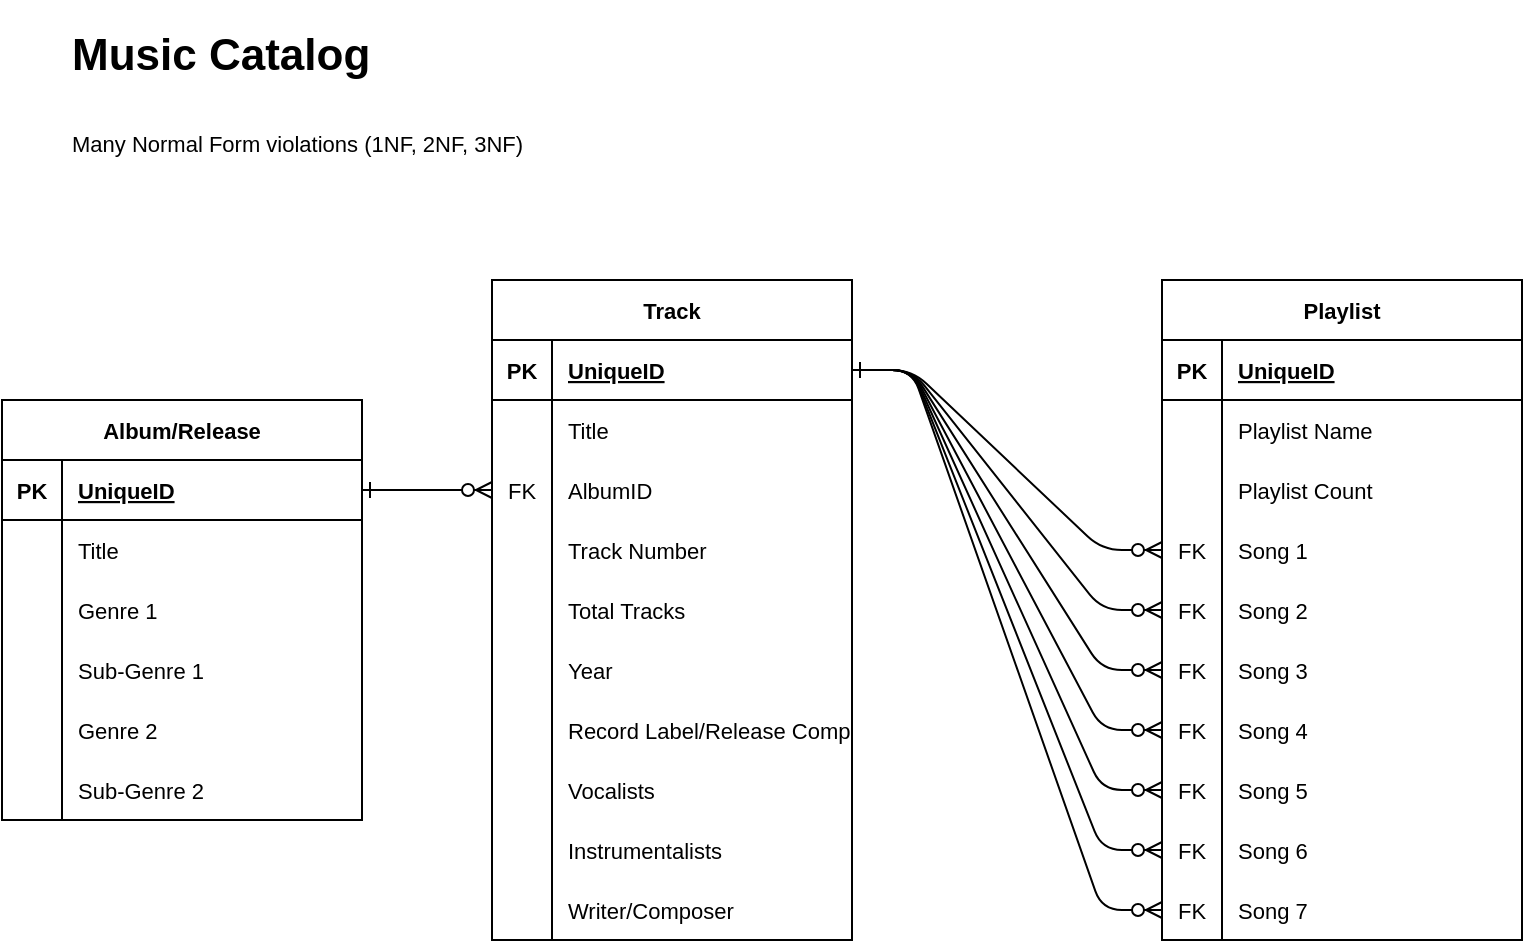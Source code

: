 <mxfile version="22.0.2" type="device">
  <diagram id="R2lEEEUBdFMjLlhIrx00" name="Page-1">
    <mxGraphModel dx="1114" dy="867" grid="1" gridSize="10" guides="1" tooltips="1" connect="1" arrows="1" fold="1" page="1" pageScale="1" pageWidth="850" pageHeight="1100" math="0" shadow="0" extFonts="Permanent Marker^https://fonts.googleapis.com/css?family=Permanent+Marker">
      <root>
        <mxCell id="0" />
        <mxCell id="1" parent="0" />
        <mxCell id="VrQnjNpo6LdSLjlfTPBy-1" value="Playlist" style="shape=table;startSize=30;container=1;collapsible=1;childLayout=tableLayout;fixedRows=1;rowLines=0;fontStyle=1;align=center;resizeLast=1;fontFamily=Helvetica;fontSize=11;fontColor=default;" parent="1" vertex="1">
          <mxGeometry x="600" y="170" width="180" height="330" as="geometry" />
        </mxCell>
        <mxCell id="VrQnjNpo6LdSLjlfTPBy-2" value="" style="shape=tableRow;horizontal=0;startSize=0;swimlaneHead=0;swimlaneBody=0;fillColor=none;collapsible=0;dropTarget=0;points=[[0,0.5],[1,0.5]];portConstraint=eastwest;top=0;left=0;right=0;bottom=1;fontFamily=Helvetica;fontSize=11;fontColor=default;" parent="VrQnjNpo6LdSLjlfTPBy-1" vertex="1">
          <mxGeometry y="30" width="180" height="30" as="geometry" />
        </mxCell>
        <mxCell id="VrQnjNpo6LdSLjlfTPBy-3" value="PK" style="shape=partialRectangle;connectable=0;fillColor=none;top=0;left=0;bottom=0;right=0;fontStyle=1;overflow=hidden;fontFamily=Helvetica;fontSize=11;fontColor=default;" parent="VrQnjNpo6LdSLjlfTPBy-2" vertex="1">
          <mxGeometry width="30" height="30" as="geometry">
            <mxRectangle width="30" height="30" as="alternateBounds" />
          </mxGeometry>
        </mxCell>
        <mxCell id="VrQnjNpo6LdSLjlfTPBy-4" value="UniqueID" style="shape=partialRectangle;connectable=0;fillColor=none;top=0;left=0;bottom=0;right=0;align=left;spacingLeft=6;fontStyle=5;overflow=hidden;fontFamily=Helvetica;fontSize=11;fontColor=default;" parent="VrQnjNpo6LdSLjlfTPBy-2" vertex="1">
          <mxGeometry x="30" width="150" height="30" as="geometry">
            <mxRectangle width="150" height="30" as="alternateBounds" />
          </mxGeometry>
        </mxCell>
        <mxCell id="VrQnjNpo6LdSLjlfTPBy-5" value="" style="shape=tableRow;horizontal=0;startSize=0;swimlaneHead=0;swimlaneBody=0;fillColor=none;collapsible=0;dropTarget=0;points=[[0,0.5],[1,0.5]];portConstraint=eastwest;top=0;left=0;right=0;bottom=0;fontFamily=Helvetica;fontSize=11;fontColor=default;" parent="VrQnjNpo6LdSLjlfTPBy-1" vertex="1">
          <mxGeometry y="60" width="180" height="30" as="geometry" />
        </mxCell>
        <mxCell id="VrQnjNpo6LdSLjlfTPBy-6" value="" style="shape=partialRectangle;connectable=0;fillColor=none;top=0;left=0;bottom=0;right=0;editable=1;overflow=hidden;fontFamily=Helvetica;fontSize=11;fontColor=default;" parent="VrQnjNpo6LdSLjlfTPBy-5" vertex="1">
          <mxGeometry width="30" height="30" as="geometry">
            <mxRectangle width="30" height="30" as="alternateBounds" />
          </mxGeometry>
        </mxCell>
        <mxCell id="VrQnjNpo6LdSLjlfTPBy-7" value="Playlist Name" style="shape=partialRectangle;connectable=0;fillColor=none;top=0;left=0;bottom=0;right=0;align=left;spacingLeft=6;overflow=hidden;fontFamily=Helvetica;fontSize=11;fontColor=default;" parent="VrQnjNpo6LdSLjlfTPBy-5" vertex="1">
          <mxGeometry x="30" width="150" height="30" as="geometry">
            <mxRectangle width="150" height="30" as="alternateBounds" />
          </mxGeometry>
        </mxCell>
        <mxCell id="-PTcGhe5H__DZVCVS8QL-1" value="" style="shape=tableRow;horizontal=0;startSize=0;swimlaneHead=0;swimlaneBody=0;fillColor=none;collapsible=0;dropTarget=0;points=[[0,0.5],[1,0.5]];portConstraint=eastwest;top=0;left=0;right=0;bottom=0;fontFamily=Helvetica;fontSize=11;fontColor=default;" vertex="1" parent="VrQnjNpo6LdSLjlfTPBy-1">
          <mxGeometry y="90" width="180" height="30" as="geometry" />
        </mxCell>
        <mxCell id="-PTcGhe5H__DZVCVS8QL-2" value="" style="shape=partialRectangle;connectable=0;fillColor=none;top=0;left=0;bottom=0;right=0;editable=1;overflow=hidden;fontFamily=Helvetica;fontSize=11;fontColor=default;" vertex="1" parent="-PTcGhe5H__DZVCVS8QL-1">
          <mxGeometry width="30" height="30" as="geometry">
            <mxRectangle width="30" height="30" as="alternateBounds" />
          </mxGeometry>
        </mxCell>
        <mxCell id="-PTcGhe5H__DZVCVS8QL-3" value="Playlist Count" style="shape=partialRectangle;connectable=0;fillColor=none;top=0;left=0;bottom=0;right=0;align=left;spacingLeft=6;overflow=hidden;fontFamily=Helvetica;fontSize=11;fontColor=default;" vertex="1" parent="-PTcGhe5H__DZVCVS8QL-1">
          <mxGeometry x="30" width="150" height="30" as="geometry">
            <mxRectangle width="150" height="30" as="alternateBounds" />
          </mxGeometry>
        </mxCell>
        <mxCell id="HwZ--M2YvxMfZhGHQy1Q-1" value="" style="shape=tableRow;horizontal=0;startSize=0;swimlaneHead=0;swimlaneBody=0;fillColor=none;collapsible=0;dropTarget=0;points=[[0,0.5],[1,0.5]];portConstraint=eastwest;top=0;left=0;right=0;bottom=0;fontFamily=Helvetica;fontSize=11;fontColor=default;" parent="VrQnjNpo6LdSLjlfTPBy-1" vertex="1">
          <mxGeometry y="120" width="180" height="30" as="geometry" />
        </mxCell>
        <mxCell id="HwZ--M2YvxMfZhGHQy1Q-2" value="FK" style="shape=partialRectangle;connectable=0;fillColor=none;top=0;left=0;bottom=0;right=0;editable=1;overflow=hidden;fontFamily=Helvetica;fontSize=11;fontColor=default;" parent="HwZ--M2YvxMfZhGHQy1Q-1" vertex="1">
          <mxGeometry width="30" height="30" as="geometry">
            <mxRectangle width="30" height="30" as="alternateBounds" />
          </mxGeometry>
        </mxCell>
        <mxCell id="HwZ--M2YvxMfZhGHQy1Q-3" value="Song 1" style="shape=partialRectangle;connectable=0;fillColor=none;top=0;left=0;bottom=0;right=0;align=left;spacingLeft=6;overflow=hidden;fontFamily=Helvetica;fontSize=11;fontColor=default;" parent="HwZ--M2YvxMfZhGHQy1Q-1" vertex="1">
          <mxGeometry x="30" width="150" height="30" as="geometry">
            <mxRectangle width="150" height="30" as="alternateBounds" />
          </mxGeometry>
        </mxCell>
        <mxCell id="VrQnjNpo6LdSLjlfTPBy-8" value="" style="shape=tableRow;horizontal=0;startSize=0;swimlaneHead=0;swimlaneBody=0;fillColor=none;collapsible=0;dropTarget=0;points=[[0,0.5],[1,0.5]];portConstraint=eastwest;top=0;left=0;right=0;bottom=0;fontFamily=Helvetica;fontSize=11;fontColor=default;" parent="VrQnjNpo6LdSLjlfTPBy-1" vertex="1">
          <mxGeometry y="150" width="180" height="30" as="geometry" />
        </mxCell>
        <mxCell id="VrQnjNpo6LdSLjlfTPBy-9" value="FK" style="shape=partialRectangle;connectable=0;fillColor=none;top=0;left=0;bottom=0;right=0;editable=1;overflow=hidden;fontFamily=Helvetica;fontSize=11;fontColor=default;" parent="VrQnjNpo6LdSLjlfTPBy-8" vertex="1">
          <mxGeometry width="30" height="30" as="geometry">
            <mxRectangle width="30" height="30" as="alternateBounds" />
          </mxGeometry>
        </mxCell>
        <mxCell id="VrQnjNpo6LdSLjlfTPBy-10" value="Song 2" style="shape=partialRectangle;connectable=0;fillColor=none;top=0;left=0;bottom=0;right=0;align=left;spacingLeft=6;overflow=hidden;fontFamily=Helvetica;fontSize=11;fontColor=default;" parent="VrQnjNpo6LdSLjlfTPBy-8" vertex="1">
          <mxGeometry x="30" width="150" height="30" as="geometry">
            <mxRectangle width="150" height="30" as="alternateBounds" />
          </mxGeometry>
        </mxCell>
        <mxCell id="VrQnjNpo6LdSLjlfTPBy-11" value="" style="shape=tableRow;horizontal=0;startSize=0;swimlaneHead=0;swimlaneBody=0;fillColor=none;collapsible=0;dropTarget=0;points=[[0,0.5],[1,0.5]];portConstraint=eastwest;top=0;left=0;right=0;bottom=0;fontFamily=Helvetica;fontSize=11;fontColor=default;" parent="VrQnjNpo6LdSLjlfTPBy-1" vertex="1">
          <mxGeometry y="180" width="180" height="30" as="geometry" />
        </mxCell>
        <mxCell id="VrQnjNpo6LdSLjlfTPBy-12" value="FK" style="shape=partialRectangle;connectable=0;fillColor=none;top=0;left=0;bottom=0;right=0;editable=1;overflow=hidden;fontFamily=Helvetica;fontSize=11;fontColor=default;" parent="VrQnjNpo6LdSLjlfTPBy-11" vertex="1">
          <mxGeometry width="30" height="30" as="geometry">
            <mxRectangle width="30" height="30" as="alternateBounds" />
          </mxGeometry>
        </mxCell>
        <mxCell id="VrQnjNpo6LdSLjlfTPBy-13" value="Song 3" style="shape=partialRectangle;connectable=0;fillColor=none;top=0;left=0;bottom=0;right=0;align=left;spacingLeft=6;overflow=hidden;fontFamily=Helvetica;fontSize=11;fontColor=default;" parent="VrQnjNpo6LdSLjlfTPBy-11" vertex="1">
          <mxGeometry x="30" width="150" height="30" as="geometry">
            <mxRectangle width="150" height="30" as="alternateBounds" />
          </mxGeometry>
        </mxCell>
        <mxCell id="VrQnjNpo6LdSLjlfTPBy-14" value="" style="shape=tableRow;horizontal=0;startSize=0;swimlaneHead=0;swimlaneBody=0;fillColor=none;collapsible=0;dropTarget=0;points=[[0,0.5],[1,0.5]];portConstraint=eastwest;top=0;left=0;right=0;bottom=0;fontFamily=Helvetica;fontSize=11;fontColor=default;" parent="VrQnjNpo6LdSLjlfTPBy-1" vertex="1">
          <mxGeometry y="210" width="180" height="30" as="geometry" />
        </mxCell>
        <mxCell id="VrQnjNpo6LdSLjlfTPBy-15" value="FK" style="shape=partialRectangle;connectable=0;fillColor=none;top=0;left=0;bottom=0;right=0;editable=1;overflow=hidden;fontFamily=Helvetica;fontSize=11;fontColor=default;" parent="VrQnjNpo6LdSLjlfTPBy-14" vertex="1">
          <mxGeometry width="30" height="30" as="geometry">
            <mxRectangle width="30" height="30" as="alternateBounds" />
          </mxGeometry>
        </mxCell>
        <mxCell id="VrQnjNpo6LdSLjlfTPBy-16" value="Song 4" style="shape=partialRectangle;connectable=0;fillColor=none;top=0;left=0;bottom=0;right=0;align=left;spacingLeft=6;overflow=hidden;fontFamily=Helvetica;fontSize=11;fontColor=default;" parent="VrQnjNpo6LdSLjlfTPBy-14" vertex="1">
          <mxGeometry x="30" width="150" height="30" as="geometry">
            <mxRectangle width="150" height="30" as="alternateBounds" />
          </mxGeometry>
        </mxCell>
        <mxCell id="VrQnjNpo6LdSLjlfTPBy-17" value="" style="shape=tableRow;horizontal=0;startSize=0;swimlaneHead=0;swimlaneBody=0;fillColor=none;collapsible=0;dropTarget=0;points=[[0,0.5],[1,0.5]];portConstraint=eastwest;top=0;left=0;right=0;bottom=0;fontFamily=Helvetica;fontSize=11;fontColor=default;" parent="VrQnjNpo6LdSLjlfTPBy-1" vertex="1">
          <mxGeometry y="240" width="180" height="30" as="geometry" />
        </mxCell>
        <mxCell id="VrQnjNpo6LdSLjlfTPBy-18" value="FK" style="shape=partialRectangle;connectable=0;fillColor=none;top=0;left=0;bottom=0;right=0;editable=1;overflow=hidden;fontFamily=Helvetica;fontSize=11;fontColor=default;" parent="VrQnjNpo6LdSLjlfTPBy-17" vertex="1">
          <mxGeometry width="30" height="30" as="geometry">
            <mxRectangle width="30" height="30" as="alternateBounds" />
          </mxGeometry>
        </mxCell>
        <mxCell id="VrQnjNpo6LdSLjlfTPBy-19" value="Song 5" style="shape=partialRectangle;connectable=0;fillColor=none;top=0;left=0;bottom=0;right=0;align=left;spacingLeft=6;overflow=hidden;fontFamily=Helvetica;fontSize=11;fontColor=default;" parent="VrQnjNpo6LdSLjlfTPBy-17" vertex="1">
          <mxGeometry x="30" width="150" height="30" as="geometry">
            <mxRectangle width="150" height="30" as="alternateBounds" />
          </mxGeometry>
        </mxCell>
        <mxCell id="VrQnjNpo6LdSLjlfTPBy-20" value="" style="shape=tableRow;horizontal=0;startSize=0;swimlaneHead=0;swimlaneBody=0;fillColor=none;collapsible=0;dropTarget=0;points=[[0,0.5],[1,0.5]];portConstraint=eastwest;top=0;left=0;right=0;bottom=0;fontFamily=Helvetica;fontSize=11;fontColor=default;" parent="VrQnjNpo6LdSLjlfTPBy-1" vertex="1">
          <mxGeometry y="270" width="180" height="30" as="geometry" />
        </mxCell>
        <mxCell id="VrQnjNpo6LdSLjlfTPBy-21" value="FK" style="shape=partialRectangle;connectable=0;fillColor=none;top=0;left=0;bottom=0;right=0;editable=1;overflow=hidden;fontFamily=Helvetica;fontSize=11;fontColor=default;" parent="VrQnjNpo6LdSLjlfTPBy-20" vertex="1">
          <mxGeometry width="30" height="30" as="geometry">
            <mxRectangle width="30" height="30" as="alternateBounds" />
          </mxGeometry>
        </mxCell>
        <mxCell id="VrQnjNpo6LdSLjlfTPBy-22" value="Song 6" style="shape=partialRectangle;connectable=0;fillColor=none;top=0;left=0;bottom=0;right=0;align=left;spacingLeft=6;overflow=hidden;fontFamily=Helvetica;fontSize=11;fontColor=default;" parent="VrQnjNpo6LdSLjlfTPBy-20" vertex="1">
          <mxGeometry x="30" width="150" height="30" as="geometry">
            <mxRectangle width="150" height="30" as="alternateBounds" />
          </mxGeometry>
        </mxCell>
        <mxCell id="VrQnjNpo6LdSLjlfTPBy-23" value="" style="shape=tableRow;horizontal=0;startSize=0;swimlaneHead=0;swimlaneBody=0;fillColor=none;collapsible=0;dropTarget=0;points=[[0,0.5],[1,0.5]];portConstraint=eastwest;top=0;left=0;right=0;bottom=0;fontFamily=Helvetica;fontSize=11;fontColor=default;" parent="VrQnjNpo6LdSLjlfTPBy-1" vertex="1">
          <mxGeometry y="300" width="180" height="30" as="geometry" />
        </mxCell>
        <mxCell id="VrQnjNpo6LdSLjlfTPBy-24" value="FK" style="shape=partialRectangle;connectable=0;fillColor=none;top=0;left=0;bottom=0;right=0;editable=1;overflow=hidden;fontFamily=Helvetica;fontSize=11;fontColor=default;" parent="VrQnjNpo6LdSLjlfTPBy-23" vertex="1">
          <mxGeometry width="30" height="30" as="geometry">
            <mxRectangle width="30" height="30" as="alternateBounds" />
          </mxGeometry>
        </mxCell>
        <mxCell id="VrQnjNpo6LdSLjlfTPBy-25" value="Song 7" style="shape=partialRectangle;connectable=0;fillColor=none;top=0;left=0;bottom=0;right=0;align=left;spacingLeft=6;overflow=hidden;fontFamily=Helvetica;fontSize=11;fontColor=default;" parent="VrQnjNpo6LdSLjlfTPBy-23" vertex="1">
          <mxGeometry x="30" width="150" height="30" as="geometry">
            <mxRectangle width="150" height="30" as="alternateBounds" />
          </mxGeometry>
        </mxCell>
        <mxCell id="VrQnjNpo6LdSLjlfTPBy-26" value="Track" style="shape=table;startSize=30;container=1;collapsible=1;childLayout=tableLayout;fixedRows=1;rowLines=0;fontStyle=1;align=center;resizeLast=1;fontFamily=Helvetica;fontSize=11;fontColor=default;" parent="1" vertex="1">
          <mxGeometry x="265" y="170" width="180" height="330" as="geometry" />
        </mxCell>
        <mxCell id="VrQnjNpo6LdSLjlfTPBy-27" value="" style="shape=tableRow;horizontal=0;startSize=0;swimlaneHead=0;swimlaneBody=0;fillColor=none;collapsible=0;dropTarget=0;points=[[0,0.5],[1,0.5]];portConstraint=eastwest;top=0;left=0;right=0;bottom=1;fontFamily=Helvetica;fontSize=11;fontColor=default;" parent="VrQnjNpo6LdSLjlfTPBy-26" vertex="1">
          <mxGeometry y="30" width="180" height="30" as="geometry" />
        </mxCell>
        <mxCell id="VrQnjNpo6LdSLjlfTPBy-28" value="PK" style="shape=partialRectangle;connectable=0;fillColor=none;top=0;left=0;bottom=0;right=0;fontStyle=1;overflow=hidden;fontFamily=Helvetica;fontSize=11;fontColor=default;" parent="VrQnjNpo6LdSLjlfTPBy-27" vertex="1">
          <mxGeometry width="30" height="30" as="geometry">
            <mxRectangle width="30" height="30" as="alternateBounds" />
          </mxGeometry>
        </mxCell>
        <mxCell id="VrQnjNpo6LdSLjlfTPBy-29" value="UniqueID" style="shape=partialRectangle;connectable=0;fillColor=none;top=0;left=0;bottom=0;right=0;align=left;spacingLeft=6;fontStyle=5;overflow=hidden;fontFamily=Helvetica;fontSize=11;fontColor=default;" parent="VrQnjNpo6LdSLjlfTPBy-27" vertex="1">
          <mxGeometry x="30" width="150" height="30" as="geometry">
            <mxRectangle width="150" height="30" as="alternateBounds" />
          </mxGeometry>
        </mxCell>
        <mxCell id="VrQnjNpo6LdSLjlfTPBy-30" value="" style="shape=tableRow;horizontal=0;startSize=0;swimlaneHead=0;swimlaneBody=0;fillColor=none;collapsible=0;dropTarget=0;points=[[0,0.5],[1,0.5]];portConstraint=eastwest;top=0;left=0;right=0;bottom=0;fontFamily=Helvetica;fontSize=11;fontColor=default;" parent="VrQnjNpo6LdSLjlfTPBy-26" vertex="1">
          <mxGeometry y="60" width="180" height="30" as="geometry" />
        </mxCell>
        <mxCell id="VrQnjNpo6LdSLjlfTPBy-31" value="" style="shape=partialRectangle;connectable=0;fillColor=none;top=0;left=0;bottom=0;right=0;editable=1;overflow=hidden;fontFamily=Helvetica;fontSize=11;fontColor=default;" parent="VrQnjNpo6LdSLjlfTPBy-30" vertex="1">
          <mxGeometry width="30" height="30" as="geometry">
            <mxRectangle width="30" height="30" as="alternateBounds" />
          </mxGeometry>
        </mxCell>
        <mxCell id="VrQnjNpo6LdSLjlfTPBy-32" value="Title" style="shape=partialRectangle;connectable=0;fillColor=none;top=0;left=0;bottom=0;right=0;align=left;spacingLeft=6;overflow=hidden;fontFamily=Helvetica;fontSize=11;fontColor=default;" parent="VrQnjNpo6LdSLjlfTPBy-30" vertex="1">
          <mxGeometry x="30" width="150" height="30" as="geometry">
            <mxRectangle width="150" height="30" as="alternateBounds" />
          </mxGeometry>
        </mxCell>
        <mxCell id="VrQnjNpo6LdSLjlfTPBy-33" value="" style="shape=tableRow;horizontal=0;startSize=0;swimlaneHead=0;swimlaneBody=0;fillColor=none;collapsible=0;dropTarget=0;points=[[0,0.5],[1,0.5]];portConstraint=eastwest;top=0;left=0;right=0;bottom=0;fontFamily=Helvetica;fontSize=11;fontColor=default;" parent="VrQnjNpo6LdSLjlfTPBy-26" vertex="1">
          <mxGeometry y="90" width="180" height="30" as="geometry" />
        </mxCell>
        <mxCell id="VrQnjNpo6LdSLjlfTPBy-34" value="FK" style="shape=partialRectangle;connectable=0;fillColor=none;top=0;left=0;bottom=0;right=0;editable=1;overflow=hidden;fontFamily=Helvetica;fontSize=11;fontColor=default;" parent="VrQnjNpo6LdSLjlfTPBy-33" vertex="1">
          <mxGeometry width="30" height="30" as="geometry">
            <mxRectangle width="30" height="30" as="alternateBounds" />
          </mxGeometry>
        </mxCell>
        <mxCell id="VrQnjNpo6LdSLjlfTPBy-35" value="AlbumID" style="shape=partialRectangle;connectable=0;fillColor=none;top=0;left=0;bottom=0;right=0;align=left;spacingLeft=6;overflow=hidden;fontFamily=Helvetica;fontSize=11;fontColor=default;" parent="VrQnjNpo6LdSLjlfTPBy-33" vertex="1">
          <mxGeometry x="30" width="150" height="30" as="geometry">
            <mxRectangle width="150" height="30" as="alternateBounds" />
          </mxGeometry>
        </mxCell>
        <mxCell id="VrQnjNpo6LdSLjlfTPBy-67" value="" style="shape=tableRow;horizontal=0;startSize=0;swimlaneHead=0;swimlaneBody=0;fillColor=none;collapsible=0;dropTarget=0;points=[[0,0.5],[1,0.5]];portConstraint=eastwest;top=0;left=0;right=0;bottom=0;fontFamily=Helvetica;fontSize=11;fontColor=default;" parent="VrQnjNpo6LdSLjlfTPBy-26" vertex="1">
          <mxGeometry y="120" width="180" height="30" as="geometry" />
        </mxCell>
        <mxCell id="VrQnjNpo6LdSLjlfTPBy-68" value="" style="shape=partialRectangle;connectable=0;fillColor=none;top=0;left=0;bottom=0;right=0;editable=1;overflow=hidden;fontFamily=Helvetica;fontSize=11;fontColor=default;" parent="VrQnjNpo6LdSLjlfTPBy-67" vertex="1">
          <mxGeometry width="30" height="30" as="geometry">
            <mxRectangle width="30" height="30" as="alternateBounds" />
          </mxGeometry>
        </mxCell>
        <mxCell id="VrQnjNpo6LdSLjlfTPBy-69" value="Track Number" style="shape=partialRectangle;connectable=0;fillColor=none;top=0;left=0;bottom=0;right=0;align=left;spacingLeft=6;overflow=hidden;fontFamily=Helvetica;fontSize=11;fontColor=default;" parent="VrQnjNpo6LdSLjlfTPBy-67" vertex="1">
          <mxGeometry x="30" width="150" height="30" as="geometry">
            <mxRectangle width="150" height="30" as="alternateBounds" />
          </mxGeometry>
        </mxCell>
        <mxCell id="VrQnjNpo6LdSLjlfTPBy-70" value="" style="shape=tableRow;horizontal=0;startSize=0;swimlaneHead=0;swimlaneBody=0;fillColor=none;collapsible=0;dropTarget=0;points=[[0,0.5],[1,0.5]];portConstraint=eastwest;top=0;left=0;right=0;bottom=0;fontFamily=Helvetica;fontSize=11;fontColor=default;" parent="VrQnjNpo6LdSLjlfTPBy-26" vertex="1">
          <mxGeometry y="150" width="180" height="30" as="geometry" />
        </mxCell>
        <mxCell id="VrQnjNpo6LdSLjlfTPBy-71" value="" style="shape=partialRectangle;connectable=0;fillColor=none;top=0;left=0;bottom=0;right=0;editable=1;overflow=hidden;fontFamily=Helvetica;fontSize=11;fontColor=default;" parent="VrQnjNpo6LdSLjlfTPBy-70" vertex="1">
          <mxGeometry width="30" height="30" as="geometry">
            <mxRectangle width="30" height="30" as="alternateBounds" />
          </mxGeometry>
        </mxCell>
        <mxCell id="VrQnjNpo6LdSLjlfTPBy-72" value="Total Tracks" style="shape=partialRectangle;connectable=0;fillColor=none;top=0;left=0;bottom=0;right=0;align=left;spacingLeft=6;overflow=hidden;fontFamily=Helvetica;fontSize=11;fontColor=default;" parent="VrQnjNpo6LdSLjlfTPBy-70" vertex="1">
          <mxGeometry x="30" width="150" height="30" as="geometry">
            <mxRectangle width="150" height="30" as="alternateBounds" />
          </mxGeometry>
        </mxCell>
        <mxCell id="VrQnjNpo6LdSLjlfTPBy-36" value="" style="shape=tableRow;horizontal=0;startSize=0;swimlaneHead=0;swimlaneBody=0;fillColor=none;collapsible=0;dropTarget=0;points=[[0,0.5],[1,0.5]];portConstraint=eastwest;top=0;left=0;right=0;bottom=0;fontFamily=Helvetica;fontSize=11;fontColor=default;" parent="VrQnjNpo6LdSLjlfTPBy-26" vertex="1">
          <mxGeometry y="180" width="180" height="30" as="geometry" />
        </mxCell>
        <mxCell id="VrQnjNpo6LdSLjlfTPBy-37" value="" style="shape=partialRectangle;connectable=0;fillColor=none;top=0;left=0;bottom=0;right=0;editable=1;overflow=hidden;fontFamily=Helvetica;fontSize=11;fontColor=default;" parent="VrQnjNpo6LdSLjlfTPBy-36" vertex="1">
          <mxGeometry width="30" height="30" as="geometry">
            <mxRectangle width="30" height="30" as="alternateBounds" />
          </mxGeometry>
        </mxCell>
        <mxCell id="VrQnjNpo6LdSLjlfTPBy-38" value="Year" style="shape=partialRectangle;connectable=0;fillColor=none;top=0;left=0;bottom=0;right=0;align=left;spacingLeft=6;overflow=hidden;fontFamily=Helvetica;fontSize=11;fontColor=default;" parent="VrQnjNpo6LdSLjlfTPBy-36" vertex="1">
          <mxGeometry x="30" width="150" height="30" as="geometry">
            <mxRectangle width="150" height="30" as="alternateBounds" />
          </mxGeometry>
        </mxCell>
        <mxCell id="VrQnjNpo6LdSLjlfTPBy-60" value="" style="shape=tableRow;horizontal=0;startSize=0;swimlaneHead=0;swimlaneBody=0;fillColor=none;collapsible=0;dropTarget=0;points=[[0,0.5],[1,0.5]];portConstraint=eastwest;top=0;left=0;right=0;bottom=0;fontFamily=Helvetica;fontSize=11;fontColor=default;" parent="VrQnjNpo6LdSLjlfTPBy-26" vertex="1">
          <mxGeometry y="210" width="180" height="30" as="geometry" />
        </mxCell>
        <mxCell id="VrQnjNpo6LdSLjlfTPBy-61" value="" style="shape=partialRectangle;connectable=0;fillColor=none;top=0;left=0;bottom=0;right=0;editable=1;overflow=hidden;fontFamily=Helvetica;fontSize=11;fontColor=default;" parent="VrQnjNpo6LdSLjlfTPBy-60" vertex="1">
          <mxGeometry width="30" height="30" as="geometry">
            <mxRectangle width="30" height="30" as="alternateBounds" />
          </mxGeometry>
        </mxCell>
        <mxCell id="VrQnjNpo6LdSLjlfTPBy-62" value="Record Label/Release Company" style="shape=partialRectangle;connectable=0;fillColor=none;top=0;left=0;bottom=0;right=0;align=left;spacingLeft=6;overflow=hidden;fontFamily=Helvetica;fontSize=11;fontColor=default;" parent="VrQnjNpo6LdSLjlfTPBy-60" vertex="1">
          <mxGeometry x="30" width="150" height="30" as="geometry">
            <mxRectangle width="150" height="30" as="alternateBounds" />
          </mxGeometry>
        </mxCell>
        <mxCell id="VrQnjNpo6LdSLjlfTPBy-63" value="" style="shape=tableRow;horizontal=0;startSize=0;swimlaneHead=0;swimlaneBody=0;fillColor=none;collapsible=0;dropTarget=0;points=[[0,0.5],[1,0.5]];portConstraint=eastwest;top=0;left=0;right=0;bottom=0;fontFamily=Helvetica;fontSize=11;fontColor=default;" parent="VrQnjNpo6LdSLjlfTPBy-26" vertex="1">
          <mxGeometry y="240" width="180" height="30" as="geometry" />
        </mxCell>
        <mxCell id="VrQnjNpo6LdSLjlfTPBy-64" value="" style="shape=partialRectangle;connectable=0;fillColor=none;top=0;left=0;bottom=0;right=0;editable=1;overflow=hidden;fontFamily=Helvetica;fontSize=11;fontColor=default;" parent="VrQnjNpo6LdSLjlfTPBy-63" vertex="1">
          <mxGeometry width="30" height="30" as="geometry">
            <mxRectangle width="30" height="30" as="alternateBounds" />
          </mxGeometry>
        </mxCell>
        <mxCell id="VrQnjNpo6LdSLjlfTPBy-65" value="Vocalists" style="shape=partialRectangle;connectable=0;fillColor=none;top=0;left=0;bottom=0;right=0;align=left;spacingLeft=6;overflow=hidden;fontFamily=Helvetica;fontSize=11;fontColor=default;" parent="VrQnjNpo6LdSLjlfTPBy-63" vertex="1">
          <mxGeometry x="30" width="150" height="30" as="geometry">
            <mxRectangle width="150" height="30" as="alternateBounds" />
          </mxGeometry>
        </mxCell>
        <mxCell id="VrQnjNpo6LdSLjlfTPBy-73" value="" style="shape=tableRow;horizontal=0;startSize=0;swimlaneHead=0;swimlaneBody=0;fillColor=none;collapsible=0;dropTarget=0;points=[[0,0.5],[1,0.5]];portConstraint=eastwest;top=0;left=0;right=0;bottom=0;fontFamily=Helvetica;fontSize=11;fontColor=default;" parent="VrQnjNpo6LdSLjlfTPBy-26" vertex="1">
          <mxGeometry y="270" width="180" height="30" as="geometry" />
        </mxCell>
        <mxCell id="VrQnjNpo6LdSLjlfTPBy-74" value="" style="shape=partialRectangle;connectable=0;fillColor=none;top=0;left=0;bottom=0;right=0;editable=1;overflow=hidden;fontFamily=Helvetica;fontSize=11;fontColor=default;" parent="VrQnjNpo6LdSLjlfTPBy-73" vertex="1">
          <mxGeometry width="30" height="30" as="geometry">
            <mxRectangle width="30" height="30" as="alternateBounds" />
          </mxGeometry>
        </mxCell>
        <mxCell id="VrQnjNpo6LdSLjlfTPBy-75" value="Instrumentalists" style="shape=partialRectangle;connectable=0;fillColor=none;top=0;left=0;bottom=0;right=0;align=left;spacingLeft=6;overflow=hidden;fontFamily=Helvetica;fontSize=11;fontColor=default;" parent="VrQnjNpo6LdSLjlfTPBy-73" vertex="1">
          <mxGeometry x="30" width="150" height="30" as="geometry">
            <mxRectangle width="150" height="30" as="alternateBounds" />
          </mxGeometry>
        </mxCell>
        <mxCell id="VrQnjNpo6LdSLjlfTPBy-76" value="" style="shape=tableRow;horizontal=0;startSize=0;swimlaneHead=0;swimlaneBody=0;fillColor=none;collapsible=0;dropTarget=0;points=[[0,0.5],[1,0.5]];portConstraint=eastwest;top=0;left=0;right=0;bottom=0;fontFamily=Helvetica;fontSize=11;fontColor=default;" parent="VrQnjNpo6LdSLjlfTPBy-26" vertex="1">
          <mxGeometry y="300" width="180" height="30" as="geometry" />
        </mxCell>
        <mxCell id="VrQnjNpo6LdSLjlfTPBy-77" value="" style="shape=partialRectangle;connectable=0;fillColor=none;top=0;left=0;bottom=0;right=0;editable=1;overflow=hidden;fontFamily=Helvetica;fontSize=11;fontColor=default;" parent="VrQnjNpo6LdSLjlfTPBy-76" vertex="1">
          <mxGeometry width="30" height="30" as="geometry">
            <mxRectangle width="30" height="30" as="alternateBounds" />
          </mxGeometry>
        </mxCell>
        <mxCell id="VrQnjNpo6LdSLjlfTPBy-78" value="Writer/Composer" style="shape=partialRectangle;connectable=0;fillColor=none;top=0;left=0;bottom=0;right=0;align=left;spacingLeft=6;overflow=hidden;fontFamily=Helvetica;fontSize=11;fontColor=default;" parent="VrQnjNpo6LdSLjlfTPBy-76" vertex="1">
          <mxGeometry x="30" width="150" height="30" as="geometry">
            <mxRectangle width="150" height="30" as="alternateBounds" />
          </mxGeometry>
        </mxCell>
        <mxCell id="VrQnjNpo6LdSLjlfTPBy-40" style="edgeStyle=entityRelationEdgeStyle;shape=connector;rounded=1;orthogonalLoop=1;jettySize=auto;html=1;labelBackgroundColor=default;strokeColor=default;fontFamily=Helvetica;fontSize=11;fontColor=default;startArrow=ERone;startFill=0;endArrow=ERzeroToMany;endFill=1;" parent="1" source="VrQnjNpo6LdSLjlfTPBy-27" target="HwZ--M2YvxMfZhGHQy1Q-1" edge="1">
          <mxGeometry relative="1" as="geometry" />
        </mxCell>
        <mxCell id="VrQnjNpo6LdSLjlfTPBy-41" style="edgeStyle=entityRelationEdgeStyle;shape=connector;rounded=1;orthogonalLoop=1;jettySize=auto;html=1;labelBackgroundColor=default;strokeColor=default;fontFamily=Helvetica;fontSize=11;fontColor=default;startArrow=ERone;startFill=0;endArrow=ERzeroToMany;endFill=1;" parent="1" source="VrQnjNpo6LdSLjlfTPBy-27" target="VrQnjNpo6LdSLjlfTPBy-8" edge="1">
          <mxGeometry relative="1" as="geometry">
            <mxPoint x="420" y="255" as="sourcePoint" />
            <mxPoint x="250" y="205" as="targetPoint" />
          </mxGeometry>
        </mxCell>
        <mxCell id="VrQnjNpo6LdSLjlfTPBy-42" style="edgeStyle=entityRelationEdgeStyle;shape=connector;rounded=1;orthogonalLoop=1;jettySize=auto;html=1;labelBackgroundColor=default;strokeColor=default;fontFamily=Helvetica;fontSize=11;fontColor=default;startArrow=ERone;startFill=0;endArrow=ERzeroToMany;endFill=1;" parent="1" source="VrQnjNpo6LdSLjlfTPBy-27" target="VrQnjNpo6LdSLjlfTPBy-11" edge="1">
          <mxGeometry relative="1" as="geometry">
            <mxPoint x="430" y="265" as="sourcePoint" />
            <mxPoint x="260" y="215" as="targetPoint" />
          </mxGeometry>
        </mxCell>
        <mxCell id="VrQnjNpo6LdSLjlfTPBy-43" style="edgeStyle=entityRelationEdgeStyle;shape=connector;rounded=1;orthogonalLoop=1;jettySize=auto;html=1;labelBackgroundColor=default;strokeColor=default;fontFamily=Helvetica;fontSize=11;fontColor=default;startArrow=ERone;startFill=0;endArrow=ERzeroToMany;endFill=1;" parent="1" source="VrQnjNpo6LdSLjlfTPBy-27" target="VrQnjNpo6LdSLjlfTPBy-14" edge="1">
          <mxGeometry relative="1" as="geometry">
            <mxPoint x="440" y="275" as="sourcePoint" />
            <mxPoint x="270" y="225" as="targetPoint" />
          </mxGeometry>
        </mxCell>
        <mxCell id="VrQnjNpo6LdSLjlfTPBy-44" style="edgeStyle=entityRelationEdgeStyle;shape=connector;rounded=1;orthogonalLoop=1;jettySize=auto;html=1;labelBackgroundColor=default;strokeColor=default;fontFamily=Helvetica;fontSize=11;fontColor=default;startArrow=ERone;startFill=0;endArrow=ERzeroToMany;endFill=1;" parent="1" source="VrQnjNpo6LdSLjlfTPBy-27" target="VrQnjNpo6LdSLjlfTPBy-17" edge="1">
          <mxGeometry relative="1" as="geometry">
            <mxPoint x="450" y="285" as="sourcePoint" />
            <mxPoint x="280" y="235" as="targetPoint" />
          </mxGeometry>
        </mxCell>
        <mxCell id="VrQnjNpo6LdSLjlfTPBy-45" style="edgeStyle=entityRelationEdgeStyle;shape=connector;rounded=1;orthogonalLoop=1;jettySize=auto;html=1;labelBackgroundColor=default;strokeColor=default;fontFamily=Helvetica;fontSize=11;fontColor=default;startArrow=ERone;startFill=0;endArrow=ERzeroToMany;endFill=1;" parent="1" source="VrQnjNpo6LdSLjlfTPBy-27" target="VrQnjNpo6LdSLjlfTPBy-20" edge="1">
          <mxGeometry relative="1" as="geometry">
            <mxPoint x="460" y="295" as="sourcePoint" />
            <mxPoint x="290" y="245" as="targetPoint" />
          </mxGeometry>
        </mxCell>
        <mxCell id="VrQnjNpo6LdSLjlfTPBy-46" style="edgeStyle=entityRelationEdgeStyle;shape=connector;rounded=1;orthogonalLoop=1;jettySize=auto;html=1;labelBackgroundColor=default;strokeColor=default;fontFamily=Helvetica;fontSize=11;fontColor=default;startArrow=ERone;startFill=0;endArrow=ERzeroToMany;endFill=1;" parent="1" source="VrQnjNpo6LdSLjlfTPBy-27" target="VrQnjNpo6LdSLjlfTPBy-23" edge="1">
          <mxGeometry relative="1" as="geometry">
            <mxPoint x="470" y="305" as="sourcePoint" />
            <mxPoint x="300" y="255" as="targetPoint" />
          </mxGeometry>
        </mxCell>
        <mxCell id="VrQnjNpo6LdSLjlfTPBy-47" value="Album/Release" style="shape=table;startSize=30;container=1;collapsible=1;childLayout=tableLayout;fixedRows=1;rowLines=0;fontStyle=1;align=center;resizeLast=1;fontFamily=Helvetica;fontSize=11;fontColor=default;" parent="1" vertex="1">
          <mxGeometry x="20" y="230" width="180" height="210" as="geometry" />
        </mxCell>
        <mxCell id="VrQnjNpo6LdSLjlfTPBy-48" value="" style="shape=tableRow;horizontal=0;startSize=0;swimlaneHead=0;swimlaneBody=0;fillColor=none;collapsible=0;dropTarget=0;points=[[0,0.5],[1,0.5]];portConstraint=eastwest;top=0;left=0;right=0;bottom=1;fontFamily=Helvetica;fontSize=11;fontColor=default;" parent="VrQnjNpo6LdSLjlfTPBy-47" vertex="1">
          <mxGeometry y="30" width="180" height="30" as="geometry" />
        </mxCell>
        <mxCell id="VrQnjNpo6LdSLjlfTPBy-49" value="PK" style="shape=partialRectangle;connectable=0;fillColor=none;top=0;left=0;bottom=0;right=0;fontStyle=1;overflow=hidden;fontFamily=Helvetica;fontSize=11;fontColor=default;" parent="VrQnjNpo6LdSLjlfTPBy-48" vertex="1">
          <mxGeometry width="30" height="30" as="geometry">
            <mxRectangle width="30" height="30" as="alternateBounds" />
          </mxGeometry>
        </mxCell>
        <mxCell id="VrQnjNpo6LdSLjlfTPBy-50" value="UniqueID" style="shape=partialRectangle;connectable=0;fillColor=none;top=0;left=0;bottom=0;right=0;align=left;spacingLeft=6;fontStyle=5;overflow=hidden;fontFamily=Helvetica;fontSize=11;fontColor=default;" parent="VrQnjNpo6LdSLjlfTPBy-48" vertex="1">
          <mxGeometry x="30" width="150" height="30" as="geometry">
            <mxRectangle width="150" height="30" as="alternateBounds" />
          </mxGeometry>
        </mxCell>
        <mxCell id="VrQnjNpo6LdSLjlfTPBy-51" value="" style="shape=tableRow;horizontal=0;startSize=0;swimlaneHead=0;swimlaneBody=0;fillColor=none;collapsible=0;dropTarget=0;points=[[0,0.5],[1,0.5]];portConstraint=eastwest;top=0;left=0;right=0;bottom=0;fontFamily=Helvetica;fontSize=11;fontColor=default;" parent="VrQnjNpo6LdSLjlfTPBy-47" vertex="1">
          <mxGeometry y="60" width="180" height="30" as="geometry" />
        </mxCell>
        <mxCell id="VrQnjNpo6LdSLjlfTPBy-52" value="" style="shape=partialRectangle;connectable=0;fillColor=none;top=0;left=0;bottom=0;right=0;editable=1;overflow=hidden;fontFamily=Helvetica;fontSize=11;fontColor=default;" parent="VrQnjNpo6LdSLjlfTPBy-51" vertex="1">
          <mxGeometry width="30" height="30" as="geometry">
            <mxRectangle width="30" height="30" as="alternateBounds" />
          </mxGeometry>
        </mxCell>
        <mxCell id="VrQnjNpo6LdSLjlfTPBy-53" value="Title" style="shape=partialRectangle;connectable=0;fillColor=none;top=0;left=0;bottom=0;right=0;align=left;spacingLeft=6;overflow=hidden;fontFamily=Helvetica;fontSize=11;fontColor=default;" parent="VrQnjNpo6LdSLjlfTPBy-51" vertex="1">
          <mxGeometry x="30" width="150" height="30" as="geometry">
            <mxRectangle width="150" height="30" as="alternateBounds" />
          </mxGeometry>
        </mxCell>
        <mxCell id="VrQnjNpo6LdSLjlfTPBy-79" value="" style="shape=tableRow;horizontal=0;startSize=0;swimlaneHead=0;swimlaneBody=0;fillColor=none;collapsible=0;dropTarget=0;points=[[0,0.5],[1,0.5]];portConstraint=eastwest;top=0;left=0;right=0;bottom=0;fontFamily=Helvetica;fontSize=11;fontColor=default;" parent="VrQnjNpo6LdSLjlfTPBy-47" vertex="1">
          <mxGeometry y="90" width="180" height="30" as="geometry" />
        </mxCell>
        <mxCell id="VrQnjNpo6LdSLjlfTPBy-80" value="" style="shape=partialRectangle;connectable=0;fillColor=none;top=0;left=0;bottom=0;right=0;editable=1;overflow=hidden;fontFamily=Helvetica;fontSize=11;fontColor=default;" parent="VrQnjNpo6LdSLjlfTPBy-79" vertex="1">
          <mxGeometry width="30" height="30" as="geometry">
            <mxRectangle width="30" height="30" as="alternateBounds" />
          </mxGeometry>
        </mxCell>
        <mxCell id="VrQnjNpo6LdSLjlfTPBy-81" value="Genre 1" style="shape=partialRectangle;connectable=0;fillColor=none;top=0;left=0;bottom=0;right=0;align=left;spacingLeft=6;overflow=hidden;fontFamily=Helvetica;fontSize=11;fontColor=default;" parent="VrQnjNpo6LdSLjlfTPBy-79" vertex="1">
          <mxGeometry x="30" width="150" height="30" as="geometry">
            <mxRectangle width="150" height="30" as="alternateBounds" />
          </mxGeometry>
        </mxCell>
        <mxCell id="VrQnjNpo6LdSLjlfTPBy-82" value="" style="shape=tableRow;horizontal=0;startSize=0;swimlaneHead=0;swimlaneBody=0;fillColor=none;collapsible=0;dropTarget=0;points=[[0,0.5],[1,0.5]];portConstraint=eastwest;top=0;left=0;right=0;bottom=0;fontFamily=Helvetica;fontSize=11;fontColor=default;" parent="VrQnjNpo6LdSLjlfTPBy-47" vertex="1">
          <mxGeometry y="120" width="180" height="30" as="geometry" />
        </mxCell>
        <mxCell id="VrQnjNpo6LdSLjlfTPBy-83" value="" style="shape=partialRectangle;connectable=0;fillColor=none;top=0;left=0;bottom=0;right=0;editable=1;overflow=hidden;fontFamily=Helvetica;fontSize=11;fontColor=default;" parent="VrQnjNpo6LdSLjlfTPBy-82" vertex="1">
          <mxGeometry width="30" height="30" as="geometry">
            <mxRectangle width="30" height="30" as="alternateBounds" />
          </mxGeometry>
        </mxCell>
        <mxCell id="VrQnjNpo6LdSLjlfTPBy-84" value="Sub-Genre 1" style="shape=partialRectangle;connectable=0;fillColor=none;top=0;left=0;bottom=0;right=0;align=left;spacingLeft=6;overflow=hidden;fontFamily=Helvetica;fontSize=11;fontColor=default;" parent="VrQnjNpo6LdSLjlfTPBy-82" vertex="1">
          <mxGeometry x="30" width="150" height="30" as="geometry">
            <mxRectangle width="150" height="30" as="alternateBounds" />
          </mxGeometry>
        </mxCell>
        <mxCell id="VrQnjNpo6LdSLjlfTPBy-85" value="" style="shape=tableRow;horizontal=0;startSize=0;swimlaneHead=0;swimlaneBody=0;fillColor=none;collapsible=0;dropTarget=0;points=[[0,0.5],[1,0.5]];portConstraint=eastwest;top=0;left=0;right=0;bottom=0;fontFamily=Helvetica;fontSize=11;fontColor=default;" parent="VrQnjNpo6LdSLjlfTPBy-47" vertex="1">
          <mxGeometry y="150" width="180" height="30" as="geometry" />
        </mxCell>
        <mxCell id="VrQnjNpo6LdSLjlfTPBy-86" value="" style="shape=partialRectangle;connectable=0;fillColor=none;top=0;left=0;bottom=0;right=0;editable=1;overflow=hidden;fontFamily=Helvetica;fontSize=11;fontColor=default;" parent="VrQnjNpo6LdSLjlfTPBy-85" vertex="1">
          <mxGeometry width="30" height="30" as="geometry">
            <mxRectangle width="30" height="30" as="alternateBounds" />
          </mxGeometry>
        </mxCell>
        <mxCell id="VrQnjNpo6LdSLjlfTPBy-87" value="Genre 2" style="shape=partialRectangle;connectable=0;fillColor=none;top=0;left=0;bottom=0;right=0;align=left;spacingLeft=6;overflow=hidden;fontFamily=Helvetica;fontSize=11;fontColor=default;" parent="VrQnjNpo6LdSLjlfTPBy-85" vertex="1">
          <mxGeometry x="30" width="150" height="30" as="geometry">
            <mxRectangle width="150" height="30" as="alternateBounds" />
          </mxGeometry>
        </mxCell>
        <mxCell id="VrQnjNpo6LdSLjlfTPBy-88" value="" style="shape=tableRow;horizontal=0;startSize=0;swimlaneHead=0;swimlaneBody=0;fillColor=none;collapsible=0;dropTarget=0;points=[[0,0.5],[1,0.5]];portConstraint=eastwest;top=0;left=0;right=0;bottom=0;fontFamily=Helvetica;fontSize=11;fontColor=default;" parent="VrQnjNpo6LdSLjlfTPBy-47" vertex="1">
          <mxGeometry y="180" width="180" height="30" as="geometry" />
        </mxCell>
        <mxCell id="VrQnjNpo6LdSLjlfTPBy-89" value="" style="shape=partialRectangle;connectable=0;fillColor=none;top=0;left=0;bottom=0;right=0;editable=1;overflow=hidden;fontFamily=Helvetica;fontSize=11;fontColor=default;" parent="VrQnjNpo6LdSLjlfTPBy-88" vertex="1">
          <mxGeometry width="30" height="30" as="geometry">
            <mxRectangle width="30" height="30" as="alternateBounds" />
          </mxGeometry>
        </mxCell>
        <mxCell id="VrQnjNpo6LdSLjlfTPBy-90" value="Sub-Genre 2" style="shape=partialRectangle;connectable=0;fillColor=none;top=0;left=0;bottom=0;right=0;align=left;spacingLeft=6;overflow=hidden;fontFamily=Helvetica;fontSize=11;fontColor=default;" parent="VrQnjNpo6LdSLjlfTPBy-88" vertex="1">
          <mxGeometry x="30" width="150" height="30" as="geometry">
            <mxRectangle width="150" height="30" as="alternateBounds" />
          </mxGeometry>
        </mxCell>
        <mxCell id="VrQnjNpo6LdSLjlfTPBy-66" style="edgeStyle=entityRelationEdgeStyle;shape=connector;rounded=1;orthogonalLoop=1;jettySize=auto;html=1;labelBackgroundColor=default;strokeColor=default;fontFamily=Helvetica;fontSize=11;fontColor=default;startArrow=ERone;startFill=0;endArrow=ERzeroToMany;endFill=1;" parent="1" source="VrQnjNpo6LdSLjlfTPBy-48" target="VrQnjNpo6LdSLjlfTPBy-33" edge="1">
          <mxGeometry relative="1" as="geometry" />
        </mxCell>
        <mxCell id="VrQnjNpo6LdSLjlfTPBy-91" value="&lt;h1&gt;&lt;span style=&quot;background-color: initial;&quot;&gt;Music Catalog&lt;/span&gt;&lt;/h1&gt;&lt;h1&gt;&lt;span style=&quot;font-size: 11px; font-weight: 400;&quot;&gt;Many Normal Form violations (1NF, 2NF, 3NF)&lt;/span&gt;&lt;/h1&gt;" style="text;html=1;strokeColor=none;fillColor=none;spacing=5;spacingTop=-20;whiteSpace=wrap;overflow=hidden;rounded=0;fontFamily=Helvetica;fontSize=11;fontColor=default;" parent="1" vertex="1">
          <mxGeometry x="50" y="40" width="560" height="90" as="geometry" />
        </mxCell>
      </root>
    </mxGraphModel>
  </diagram>
</mxfile>
